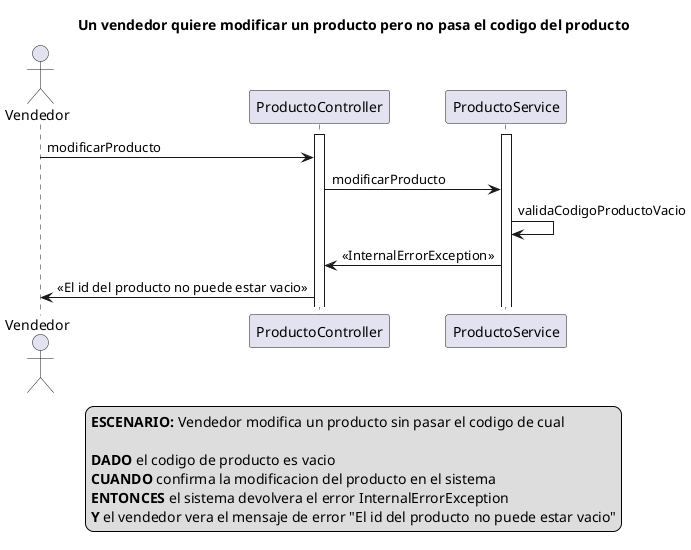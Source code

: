 @startuml
actor Vendedor
activate ProductoController
activate ProductoService

title Un vendedor quiere modificar un producto pero no pasa el codigo del producto

Vendedor -> ProductoController: modificarProducto

ProductoController -> ProductoService: modificarProducto

ProductoService -> ProductoService: validaCodigoProductoVacio

ProductoService -> ProductoController: <<InternalErrorException>>

ProductoController -> Vendedor: <<El id del producto no puede estar vacio>>

legend
<b>ESCENARIO:</b> Vendedor modifica un producto sin pasar el codigo de cual

<b>DADO</b> el codigo de producto es vacio
<b>CUANDO</b> confirma la modificacion del producto en el sistema  
<b>ENTONCES</b> el sistema devolvera el error InternalErrorException
<b>Y</b> el vendedor vera el mensaje de error "El id del producto no puede estar vacio"
end legend

@enduml